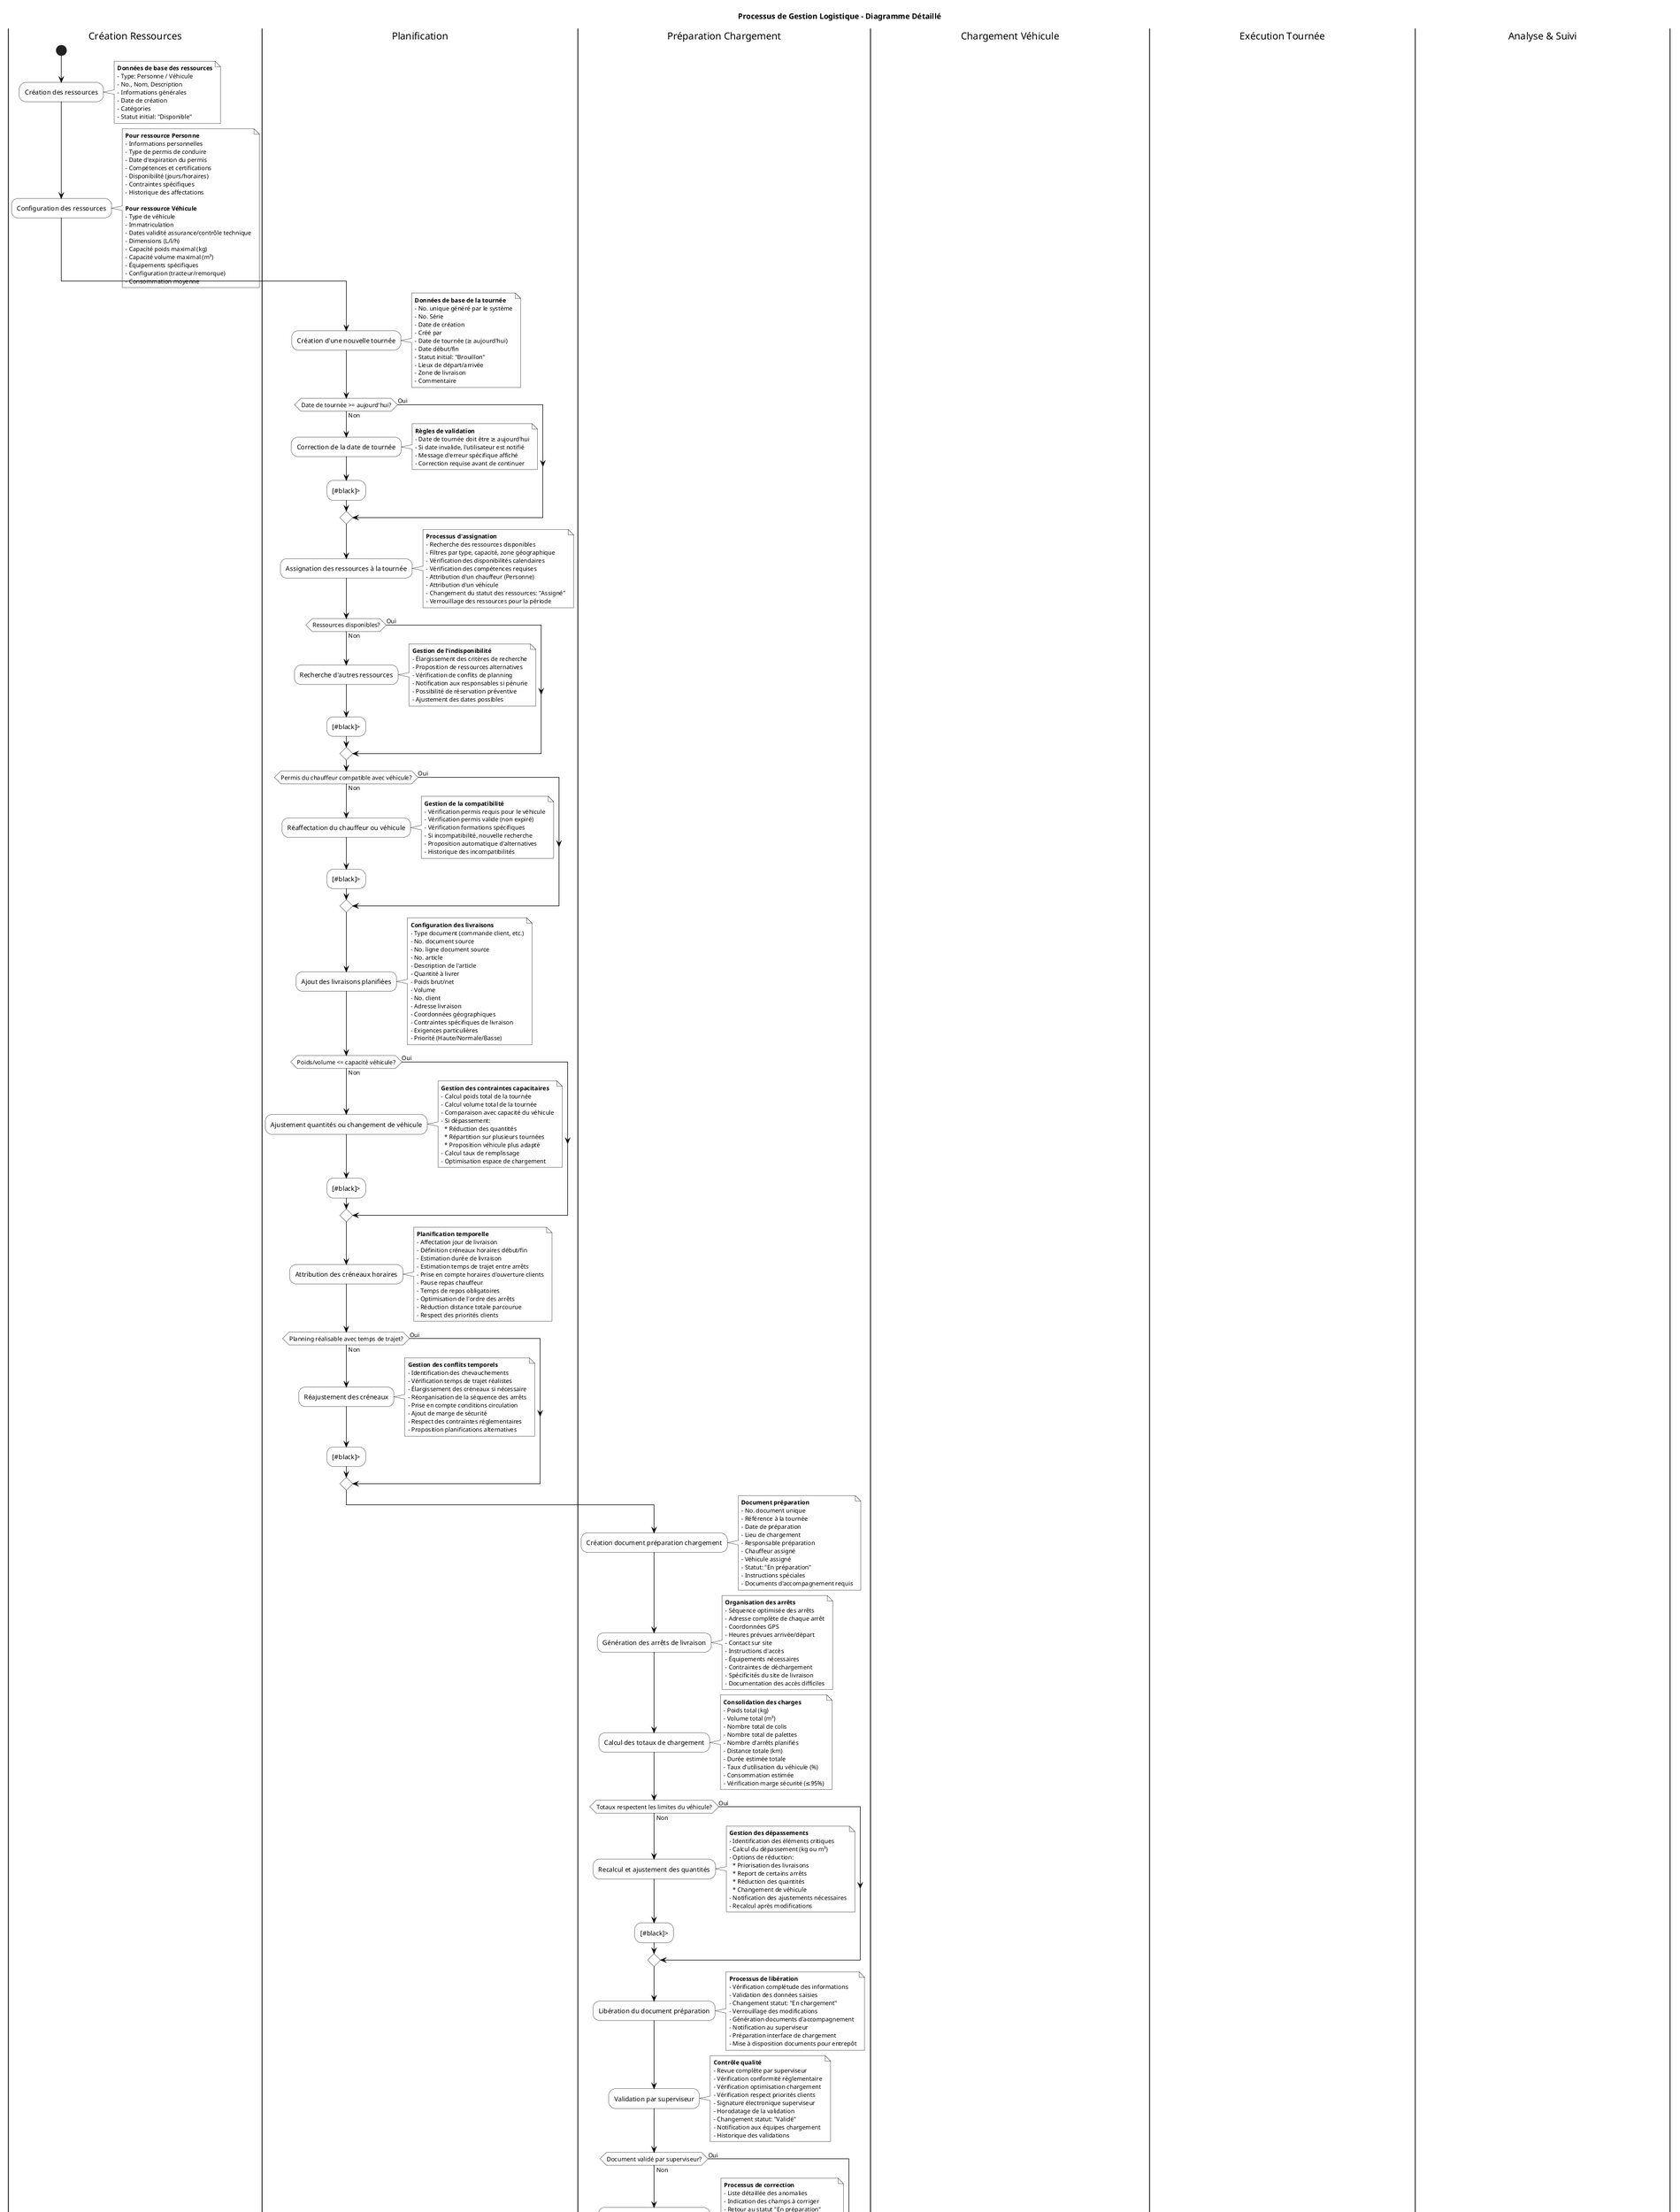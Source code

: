 @startuml Processus_Logistique_Complet

!define LIGHTBLUE #FFFFFF
!define LIGHTYELLOW #FFFFFF
!define LIGHTGREEN #FFFFFF
!define LIGHTORANGE #FFFFFF

title Processus de Gestion Logistique - Diagramme Détaillé

skinparam {
  BackgroundColor white
  ArrowColor black
  ArrowFontColor black
  
  NoteBackgroundColor white
  NoteBorderColor black
  NoteFontColor black
  NoteFontSize 11
}

skinparam ActivityBorderColor black
skinparam ActivityBackgroundColor white
skinparam ActivityFontColor black

|Création Ressources|
start
:Création des ressources;
note right
**Données de base des ressources**
- Type: Personne / Véhicule
- No., Nom, Description
- Informations générales
- Date de création
- Catégories
- Statut initial: "Disponible"
end note

:Configuration des ressources;
note right
**Pour ressource Personne**
- Informations personnelles
- Type de permis de conduire
- Date d'expiration du permis
- Compétences et certifications
- Disponibilité (jours/horaires)
- Contraintes spécifiques
- Historique des affectations

**Pour ressource Véhicule**
- Type de véhicule
- Immatriculation
- Dates validité assurance/contrôle technique
- Dimensions (L/l/h)
- Capacité poids maximal (kg)
- Capacité volume maximal (m³)
- Équipements spécifiques
- Configuration (tracteur/remorque)
- Consommation moyenne
end note

|Planification|
:Création d'une nouvelle tournée;
note right
**Données de base de la tournée**
- No. unique généré par le système
- No. Série
- Date de création
- Créé par
- Date de tournée (≥ aujourd'hui)
- Date début/fin
- Statut initial: "Brouillon"
- Lieux de départ/arrivée
- Zone de livraison
- Commentaire
end note

if (Date de tournée >= aujourd'hui?) then (Oui)
else (Non)
  :Correction de la date de tournée;
  note right
  **Règles de validation**
  - Date de tournée doit être ≥ aujourd'hui
  - Si date invalide, l'utilisateur est notifié
  - Message d'erreur spécifique affiché
  - Correction requise avant de continuer
  end note
  -[#black]>
endif

:Assignation des ressources à la tournée;
note right
**Processus d'assignation**
- Recherche des ressources disponibles
- Filtres par type, capacité, zone géographique
- Vérification des disponibilités calendaires
- Vérification des compétences requises
- Attribution d'un chauffeur (Personne)
- Attribution d'un véhicule
- Changement du statut des ressources: "Assigné"
- Verrouillage des ressources pour la période
end note

if (Ressources disponibles?) then (Oui)
else (Non)
  :Recherche d'autres ressources;
  note right
  **Gestion de l'indisponibilité**
  - Élargissement des critères de recherche
  - Proposition de ressources alternatives
  - Vérification de conflits de planning
  - Notification aux responsables si pénurie
  - Possibilité de réservation préventive
  - Ajustement des dates possibles
  end note
  -[#black]>
endif

if (Permis du chauffeur compatible avec véhicule?) then (Oui)
else (Non)
  :Réaffectation du chauffeur ou véhicule;
  note right
  **Gestion de la compatibilité**
  - Vérification permis requis pour le véhicule
  - Vérification permis valide (non expiré)
  - Vérification formations spécifiques 
  - Si incompatibilité, nouvelle recherche
  - Proposition automatique d'alternatives
  - Historique des incompatibilités
  end note
  -[#black]>
endif

:Ajout des livraisons planifiées;
note right
**Configuration des livraisons**
- Type document (commande client, etc.)
- No. document source
- No. ligne document source
- No. article
- Description de l'article
- Quantité à livrer
- Poids brut/net
- Volume
- No. client
- Adresse livraison
- Coordonnées géographiques
- Contraintes spécifiques de livraison
- Exigences particulières
- Priorité (Haute/Normale/Basse)
end note

if (Poids/volume <= capacité véhicule?) then (Oui)
else (Non)
  :Ajustement quantités ou changement de véhicule;
  note right
  **Gestion des contraintes capacitaires**
  - Calcul poids total de la tournée
  - Calcul volume total de la tournée
  - Comparaison avec capacité du véhicule
  - Si dépassement: 
    * Réduction des quantités
    * Répartition sur plusieurs tournées
    * Proposition véhicule plus adapté
  - Calcul taux de remplissage
  - Optimisation espace de chargement
  end note
  -[#black]>
endif

:Attribution des créneaux horaires;
note right
**Planification temporelle**
- Affectation jour de livraison
- Définition créneaux horaires début/fin
- Estimation durée de livraison
- Estimation temps de trajet entre arrêts
- Prise en compte horaires d'ouverture clients
- Pause repas chauffeur
- Temps de repos obligatoires
- Optimisation de l'ordre des arrêts
- Réduction distance totale parcourue
- Respect des priorités clients
end note

if (Planning réalisable avec temps de trajet?) then (Oui)
else (Non)
  :Réajustement des créneaux;
  note right
  **Gestion des conflits temporels**
  - Identification des chevauchements
  - Vérification temps de trajet réalistes
  - Élargissement des créneaux si nécessaire
  - Réorganisation de la séquence des arrêts
  - Prise en compte conditions circulation
  - Ajout de marge de sécurité
  - Respect des contraintes réglementaires
  - Proposition planifications alternatives
  end note
  -[#black]>
endif

|Préparation Chargement|
:Création document préparation chargement;
note right
**Document préparation**
- No. document unique
- Référence à la tournée
- Date de préparation
- Lieu de chargement
- Responsable préparation
- Chauffeur assigné
- Véhicule assigné
- Statut: "En préparation"
- Instructions spéciales
- Documents d'accompagnement requis
end note

:Génération des arrêts de livraison;
note right
**Organisation des arrêts**
- Séquence optimisée des arrêts
- Adresse complète de chaque arrêt
- Coordonnées GPS
- Heures prévues arrivée/départ
- Contact sur site
- Instructions d'accès
- Équipements nécessaires
- Contraintes de déchargement
- Spécificités du site de livraison
- Documentation des accès difficiles
end note

:Calcul des totaux de chargement;
note right
**Consolidation des charges**
- Poids total (kg)
- Volume total (m³)
- Nombre total de colis
- Nombre total de palettes
- Nombre d'arrêts planifiés
- Distance totale (km)
- Durée estimée totale
- Taux d'utilisation du véhicule (%)
- Consommation estimée
- Vérification marge sécurité (≤95%)
end note

if (Totaux respectent les limites du véhicule?) then (Oui)
else (Non)
  :Recalcul et ajustement des quantités;
  note right
  **Gestion des dépassements**
  - Identification des éléments critiques
  - Calcul du dépassement (kg ou m³)
  - Options de réduction:
    * Priorisation des livraisons
    * Report de certains arrêts
    * Réduction des quantités
    * Changement de véhicule
  - Notification des ajustements nécessaires
  - Recalcul après modifications
  end note
  -[#black]>
endif

:Libération du document préparation;
note right
**Processus de libération**
- Vérification complétude des informations
- Validation des données saisies
- Changement statut: "En chargement"
- Verrouillage des modifications
- Génération documents d'accompagnement
- Notification au superviseur
- Préparation interface de chargement
- Mise à disposition documents pour entrepôt
end note

:Validation par superviseur;
note right
**Contrôle qualité**
- Revue complète par superviseur
- Vérification conformité réglementaire
- Vérification optimisation chargement
- Vérification respect priorités clients
- Signature électronique superviseur
- Horodatage de la validation
- Changement statut: "Validé"
- Notification aux équipes chargement
- Historique des validations
end note

if (Document validé par superviseur?) then (Oui)
else (Non)
  :Correction des éléments signalés;
  note right
  **Processus de correction**
  - Liste détaillée des anomalies
  - Indication des champs à corriger
  - Retour au statut "En préparation"
  - Déverrouillage des champs concernés
  - Notification au créateur du document
  - Traçabilité des corrections
  - Nouvelle soumission après corrections
  - Historique des rejets et corrections
  end note
  -[#black]>
endif

|Chargement Véhicule|
:Création document chargement véhicule;
note right
**Document de chargement**
- No. document unique
- Référence au document préparation
- Date de chargement
- Heure début planifiée
- Quai de chargement assigné
- Équipe de manutention
- Équipements spéciaux requis
- Statut initial: "En cours"
- Instructions de chargement
- Plan de chargement
end note

:Début processus chargement physique;
note right
**Exécution du chargement**
- Enregistrement heure début réelle
- Positionnement du véhicule à quai
- Vérification état du véhicule
- Vérification disponibilité marchandises
- Préparation équipement de manutention
- Respect du plan de chargement
- Sécurisation du chargement
- Respect normes d'arrimage
- Répartition du poids dans le véhicule
- Documentation visuelle du chargement
end note

:Saisie des quantités réelles chargées;
note right
**Enregistrement des quantités**
- Saisie ligne par ligne des quantités
- Scan des codes-barres/QR codes
- Vérification correspondance article
- Quantité réelle vs quantité planifiée
- Calcul automatique des écarts
- Motifs d'écart prédéfinis
- Photo des articles si nécessaire
- Traçabilité de l'opérateur
- Horodatage de la saisie
- Suivi temps réel de l'avancement
end note

if (Écarts quantités <= 10% ou justifiés?) then (Oui)
else (Non)
  :Compléter justifications des écarts;
  note right
  **Gestion des écarts**
  - Si écart > 10%: justification obligatoire
  - Sélection motif d'écart:
    * Rupture de stock
    * Article endommagé
    * Erreur préparation
    * Substitution d'article
    * Modification client
  - Documentation détaillée
  - Validation par responsable si >20%
  - Impact sur facturation
  - Alerte automatique si écarts récurrents
  end note
  -[#black]>
endif

:Finalisation du chargement;
note right
**Clôture du chargement**
- Vérification de toutes les lignes
- Calcul totaux finaux (poids/volume)
- Vérification arrimage et sécurité
- Documentation photographique
- Signature électronique responsable
- Signature chauffeur
- Changement statut: "Complété"
- Génération documents transport
- CMR, Bon de livraison, Étiquettes
- Plombage véhicule si nécessaire
end note

if (Toutes lignes avec statut final?) then (Oui)
else (Non)
  :Compléter éléments manquants;
  note right
  **Résolution anomalies chargement**
  - Identification lignes non finalisées
  - Raisons possibles:
    * Articles non disponibles
    * Données manquantes
    * Erreurs de scan
    * Problèmes techniques
  - Procédure de régularisation
  - Décision: reporter ou annuler ligne
  - Documentation des mesures prises
  - Notification des parties prenantes
  end note
  -[#black]>
endif

|Exécution Tournée|
:Départ en mission;
note right
**Lancement mission**
- Changement statut tournée: "En mission"
- Enregistrement heure départ réelle
- Vérification documents complets:
  * Feuille de route
  * Bons de livraison
  * CMR international si requis
  * Documents douaniers si requis
- Activation suivi GPS
- Communication données chauffeur
- Notification automatique clients
- Estimation heures arrivée
end note

:Livraisons aux clients;
note right
**Exécution livraisons**
- Pour chaque arrêt:
  * Enregistrement heure arrivée
  * Notification automatique client
  * Déchargement marchandises
  * Confirmation quantités livrées
  * Scan codes-barres livraison
  * Signature client (tablet/mobile)
  * Photo livraison si nécessaire
  * Enregistrement heure départ
  * Commentaires/feedback client
  * Évaluation satisfaction client
  * Mise à jour statut temps réel
end note

if (Anomalies de livraison?) then (Non)
else (Oui)
  :Documentation des anomalies;
  note right
  **Gestion incidents terrain**
  - Types d'anomalies:
    * Refus total/partiel
    * Client absent
    * Adresse incorrecte
    * Conditions d'accès impossibles
    * Marchandises endommagées
    * Litiges client
  - Documentation détaillée
  - Photos de la situation
  - Instruction immédiate par centrale
  - Solutions alternatives proposées
  - Communication au client
  - Gestion retours marchandises
  - Impact planning tournée
end note
endif

:Clôture de la tournée;
note right
**Finalisation tournée**
- Enregistrement retour dépôt
- Heure fin de tournée
- Kilométrage final
- Consommation carburant
- État du véhicule au retour
- Synthèse livraisons effectuées
- Retours marchandises
- Récapitulatif anomalies
- Temps total vs temps estimé
- Gestion des documents signés
- Changement statut: "Terminée"
end note

if (Toutes livraisons effectuées/documentées?) then (Oui)
else (Non)
  :Traitement des exceptions;
  note right
  **Gestion non-conformités**
  - Analyse des livraisons non effectuées
  - Détermination des causes racines
  - Décisions:
    * Replanification
    * Annulation définitive
    * Modification commande
    * Avoir commercial
  - Communication clients
  - Traitement administratif
  - Mesures correctives process
  - Analyse d'impact commercial
  end note
  -[#black]>
endif

|Analyse & Suivi|
:Libération des ressources;
note right
**Retour disponibilité ressources**
- Changement statut chauffeur: "Disponible"
- Changement statut véhicule: "Disponible"
- Vérification entretien véhicule
- Planification maintenance si nécessaire
- Mise à jour compteurs véhicule
- Mise à jour historique ressources
- Calcul temps utilisation
- Disponibilité pour nouvelles missions
end note

:Analyse performance de la tournée;
note right
**Mesure KPIs**
- Indicateurs opérationnels:
  * Taux de livraison dans les délais
  * Taux de conformité livraisons
  * Taux d'incidents
  * Coût par km / par livraison
  * Taux utilisation véhicule
  * Temps moyen par arrêt
  * Précision des estimations
  * Écarts quantités planifiées/réelles
  * Satisfaction client mesurée
- Tableau de bord performance
- Comparaison objectifs
- Identification axes d'amélioration
end note

:Amélioration continue;
note right
**Optimisation processus**
- Analyse des tendances
- Identification goulots d'étranglement
- Benchmark des meilleures pratiques
- Recommandations d'amélioration
- Révision des procédures
- Ajustement des prévisions
- Formation des équipes
- Optimisation des tournées futures
- Innovations technologiques
- Réduction de l'empreinte carbone
end note

stop

footer Système Gestion Logistique Intégré | Version 3.0 | Processus complet de la création des ressources à l'analyse des performances

@enduml 